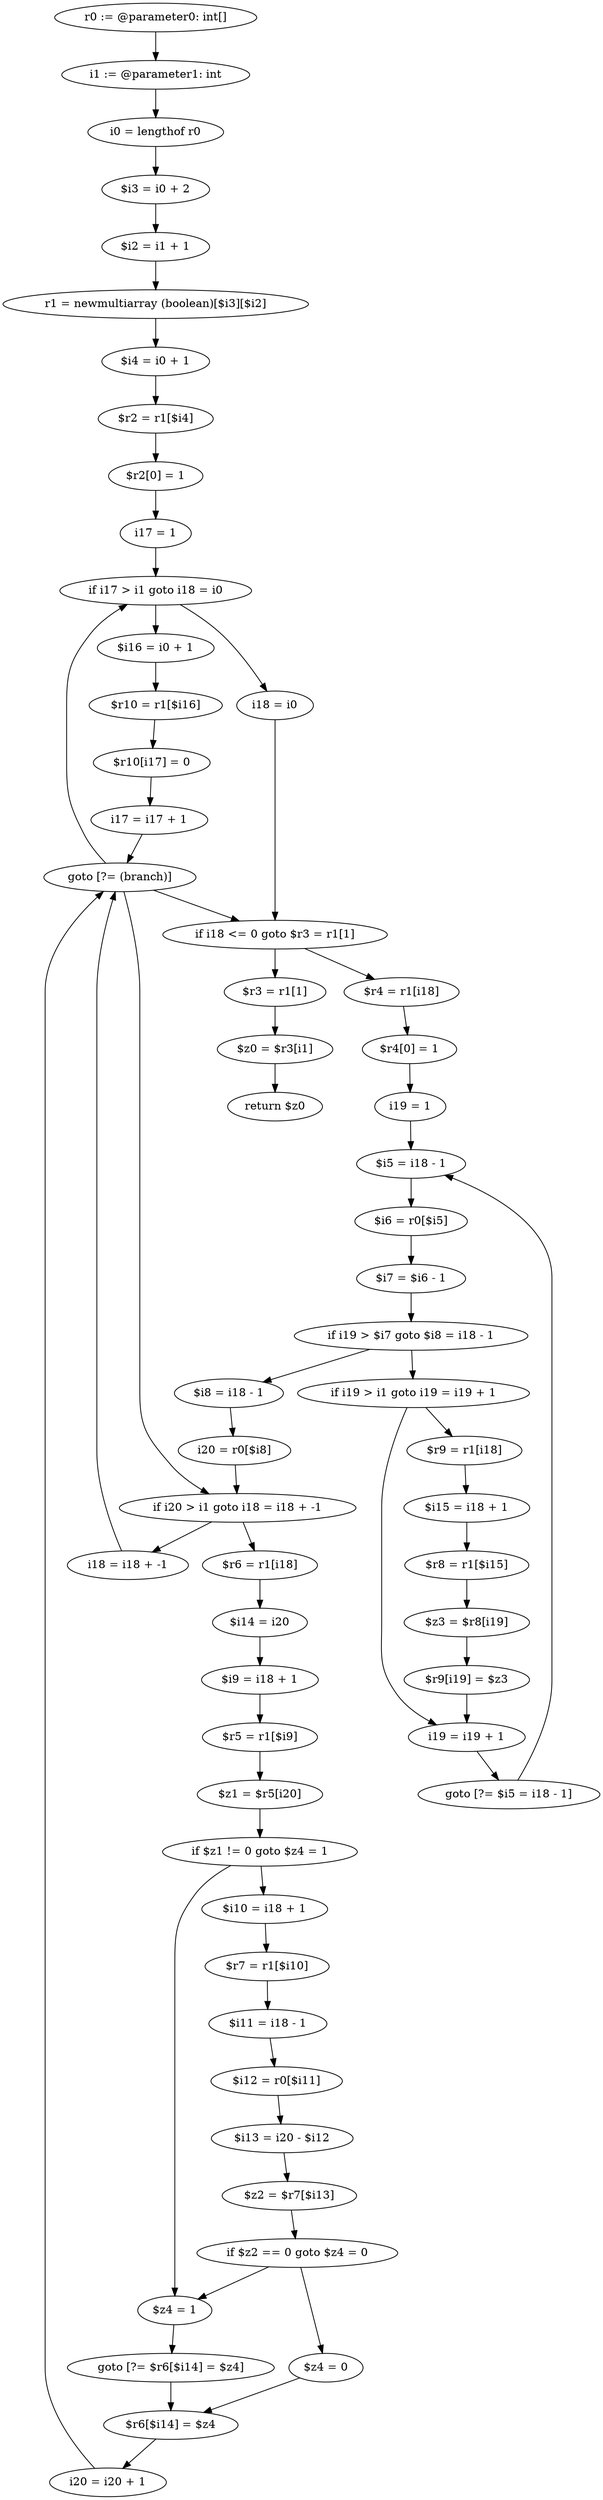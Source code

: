 digraph "unitGraph" {
    "r0 := @parameter0: int[]"
    "i1 := @parameter1: int"
    "i0 = lengthof r0"
    "$i3 = i0 + 2"
    "$i2 = i1 + 1"
    "r1 = newmultiarray (boolean)[$i3][$i2]"
    "$i4 = i0 + 1"
    "$r2 = r1[$i4]"
    "$r2[0] = 1"
    "i17 = 1"
    "if i17 > i1 goto i18 = i0"
    "$i16 = i0 + 1"
    "$r10 = r1[$i16]"
    "$r10[i17] = 0"
    "i17 = i17 + 1"
    "goto [?= (branch)]"
    "i18 = i0"
    "if i18 <= 0 goto $r3 = r1[1]"
    "$r4 = r1[i18]"
    "$r4[0] = 1"
    "i19 = 1"
    "$i5 = i18 - 1"
    "$i6 = r0[$i5]"
    "$i7 = $i6 - 1"
    "if i19 > $i7 goto $i8 = i18 - 1"
    "if i19 > i1 goto i19 = i19 + 1"
    "$r9 = r1[i18]"
    "$i15 = i18 + 1"
    "$r8 = r1[$i15]"
    "$z3 = $r8[i19]"
    "$r9[i19] = $z3"
    "i19 = i19 + 1"
    "goto [?= $i5 = i18 - 1]"
    "$i8 = i18 - 1"
    "i20 = r0[$i8]"
    "if i20 > i1 goto i18 = i18 + -1"
    "$r6 = r1[i18]"
    "$i14 = i20"
    "$i9 = i18 + 1"
    "$r5 = r1[$i9]"
    "$z1 = $r5[i20]"
    "if $z1 != 0 goto $z4 = 1"
    "$i10 = i18 + 1"
    "$r7 = r1[$i10]"
    "$i11 = i18 - 1"
    "$i12 = r0[$i11]"
    "$i13 = i20 - $i12"
    "$z2 = $r7[$i13]"
    "if $z2 == 0 goto $z4 = 0"
    "$z4 = 1"
    "goto [?= $r6[$i14] = $z4]"
    "$z4 = 0"
    "$r6[$i14] = $z4"
    "i20 = i20 + 1"
    "i18 = i18 + -1"
    "$r3 = r1[1]"
    "$z0 = $r3[i1]"
    "return $z0"
    "r0 := @parameter0: int[]"->"i1 := @parameter1: int";
    "i1 := @parameter1: int"->"i0 = lengthof r0";
    "i0 = lengthof r0"->"$i3 = i0 + 2";
    "$i3 = i0 + 2"->"$i2 = i1 + 1";
    "$i2 = i1 + 1"->"r1 = newmultiarray (boolean)[$i3][$i2]";
    "r1 = newmultiarray (boolean)[$i3][$i2]"->"$i4 = i0 + 1";
    "$i4 = i0 + 1"->"$r2 = r1[$i4]";
    "$r2 = r1[$i4]"->"$r2[0] = 1";
    "$r2[0] = 1"->"i17 = 1";
    "i17 = 1"->"if i17 > i1 goto i18 = i0";
    "if i17 > i1 goto i18 = i0"->"$i16 = i0 + 1";
    "if i17 > i1 goto i18 = i0"->"i18 = i0";
    "$i16 = i0 + 1"->"$r10 = r1[$i16]";
    "$r10 = r1[$i16]"->"$r10[i17] = 0";
    "$r10[i17] = 0"->"i17 = i17 + 1";
    "i17 = i17 + 1"->"goto [?= (branch)]";
    "goto [?= (branch)]"->"if i17 > i1 goto i18 = i0";
    "i18 = i0"->"if i18 <= 0 goto $r3 = r1[1]";
    "if i18 <= 0 goto $r3 = r1[1]"->"$r4 = r1[i18]";
    "if i18 <= 0 goto $r3 = r1[1]"->"$r3 = r1[1]";
    "$r4 = r1[i18]"->"$r4[0] = 1";
    "$r4[0] = 1"->"i19 = 1";
    "i19 = 1"->"$i5 = i18 - 1";
    "$i5 = i18 - 1"->"$i6 = r0[$i5]";
    "$i6 = r0[$i5]"->"$i7 = $i6 - 1";
    "$i7 = $i6 - 1"->"if i19 > $i7 goto $i8 = i18 - 1";
    "if i19 > $i7 goto $i8 = i18 - 1"->"if i19 > i1 goto i19 = i19 + 1";
    "if i19 > $i7 goto $i8 = i18 - 1"->"$i8 = i18 - 1";
    "if i19 > i1 goto i19 = i19 + 1"->"$r9 = r1[i18]";
    "if i19 > i1 goto i19 = i19 + 1"->"i19 = i19 + 1";
    "$r9 = r1[i18]"->"$i15 = i18 + 1";
    "$i15 = i18 + 1"->"$r8 = r1[$i15]";
    "$r8 = r1[$i15]"->"$z3 = $r8[i19]";
    "$z3 = $r8[i19]"->"$r9[i19] = $z3";
    "$r9[i19] = $z3"->"i19 = i19 + 1";
    "i19 = i19 + 1"->"goto [?= $i5 = i18 - 1]";
    "goto [?= $i5 = i18 - 1]"->"$i5 = i18 - 1";
    "$i8 = i18 - 1"->"i20 = r0[$i8]";
    "i20 = r0[$i8]"->"if i20 > i1 goto i18 = i18 + -1";
    "if i20 > i1 goto i18 = i18 + -1"->"$r6 = r1[i18]";
    "if i20 > i1 goto i18 = i18 + -1"->"i18 = i18 + -1";
    "$r6 = r1[i18]"->"$i14 = i20";
    "$i14 = i20"->"$i9 = i18 + 1";
    "$i9 = i18 + 1"->"$r5 = r1[$i9]";
    "$r5 = r1[$i9]"->"$z1 = $r5[i20]";
    "$z1 = $r5[i20]"->"if $z1 != 0 goto $z4 = 1";
    "if $z1 != 0 goto $z4 = 1"->"$i10 = i18 + 1";
    "if $z1 != 0 goto $z4 = 1"->"$z4 = 1";
    "$i10 = i18 + 1"->"$r7 = r1[$i10]";
    "$r7 = r1[$i10]"->"$i11 = i18 - 1";
    "$i11 = i18 - 1"->"$i12 = r0[$i11]";
    "$i12 = r0[$i11]"->"$i13 = i20 - $i12";
    "$i13 = i20 - $i12"->"$z2 = $r7[$i13]";
    "$z2 = $r7[$i13]"->"if $z2 == 0 goto $z4 = 0";
    "if $z2 == 0 goto $z4 = 0"->"$z4 = 1";
    "if $z2 == 0 goto $z4 = 0"->"$z4 = 0";
    "$z4 = 1"->"goto [?= $r6[$i14] = $z4]";
    "goto [?= $r6[$i14] = $z4]"->"$r6[$i14] = $z4";
    "$z4 = 0"->"$r6[$i14] = $z4";
    "$r6[$i14] = $z4"->"i20 = i20 + 1";
    "i20 = i20 + 1"->"goto [?= (branch)]";
    "goto [?= (branch)]"->"if i20 > i1 goto i18 = i18 + -1";
    "i18 = i18 + -1"->"goto [?= (branch)]";
    "goto [?= (branch)]"->"if i18 <= 0 goto $r3 = r1[1]";
    "$r3 = r1[1]"->"$z0 = $r3[i1]";
    "$z0 = $r3[i1]"->"return $z0";
}
